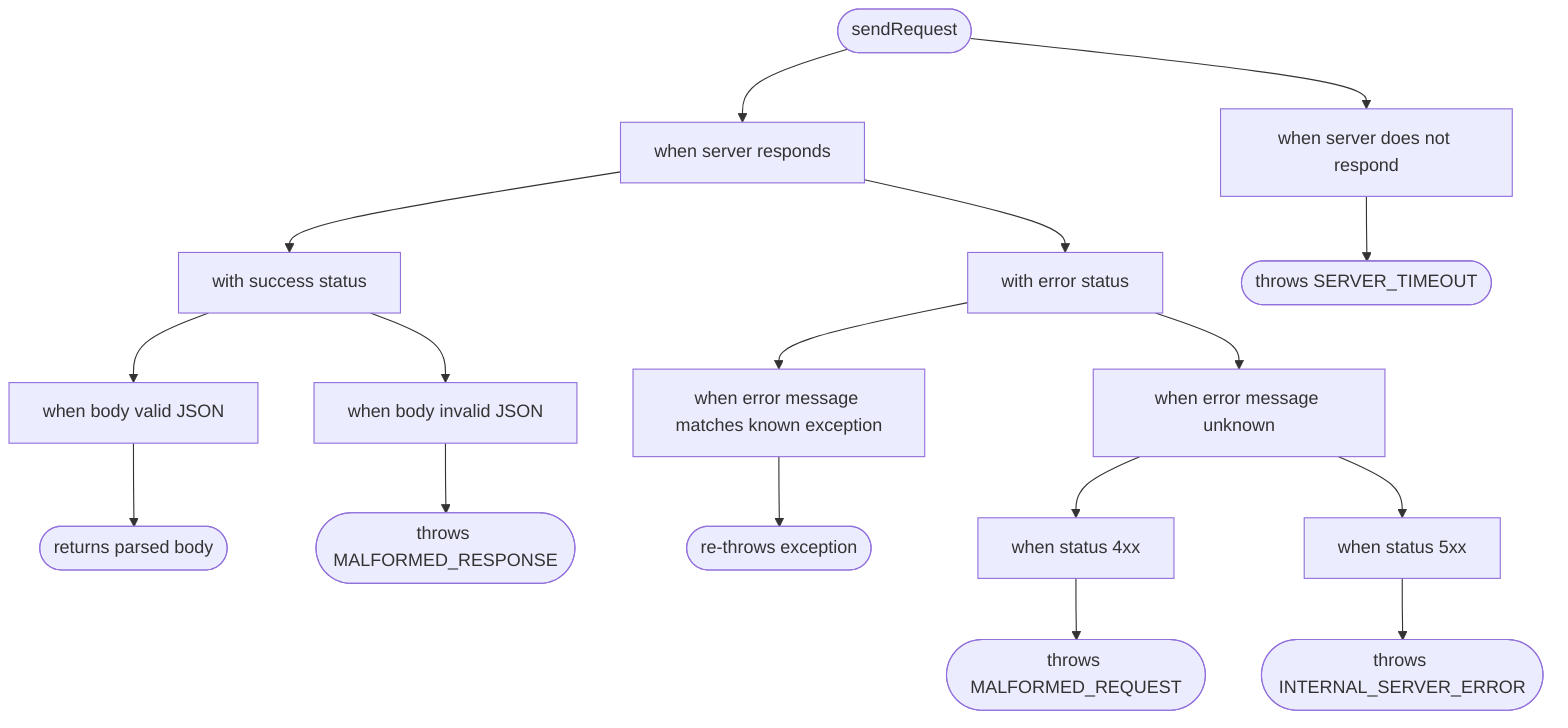 flowchart TD
N0(["sendRequest"])
N1["when server responds"]
N0 --> N1
N2["with success status"]
N1 --> N2
N3["when body valid JSON"]
N2 --> N3
N4(["returns parsed body"])
N3 --> N4
N5["when body invalid JSON"]
N2 --> N5
N6(["throws MALFORMED_RESPONSE"])
N5 --> N6
N7["with error status"]
N1 --> N7
N8["when error message matches known exception"]
N7 --> N8
N9(["re-throws exception"])
N8 --> N9
N10["when error message unknown"]
N7 --> N10
N11["when status 4xx"]
N10 --> N11
N12(["throws MALFORMED_REQUEST"])
N11 --> N12
N13["when status 5xx"]
N10 --> N13
N14(["throws INTERNAL_SERVER_ERROR"])
N13 --> N14
N15["when server does not respond"]
N0 --> N15
N16(["throws SERVER_TIMEOUT"])
N15 --> N16

%% ✴ Generated by speccharts v0.5.0 ✴ https://github.com/arnaudrenaud/speccharts